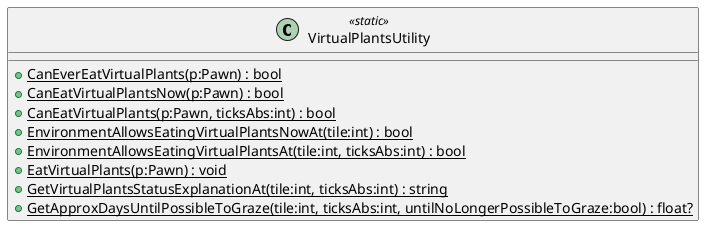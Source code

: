 @startuml
class VirtualPlantsUtility <<static>> {
    + {static} CanEverEatVirtualPlants(p:Pawn) : bool
    + {static} CanEatVirtualPlantsNow(p:Pawn) : bool
    + {static} CanEatVirtualPlants(p:Pawn, ticksAbs:int) : bool
    + {static} EnvironmentAllowsEatingVirtualPlantsNowAt(tile:int) : bool
    + {static} EnvironmentAllowsEatingVirtualPlantsAt(tile:int, ticksAbs:int) : bool
    + {static} EatVirtualPlants(p:Pawn) : void
    + {static} GetVirtualPlantsStatusExplanationAt(tile:int, ticksAbs:int) : string
    + {static} GetApproxDaysUntilPossibleToGraze(tile:int, ticksAbs:int, untilNoLongerPossibleToGraze:bool) : float?
}
@enduml

